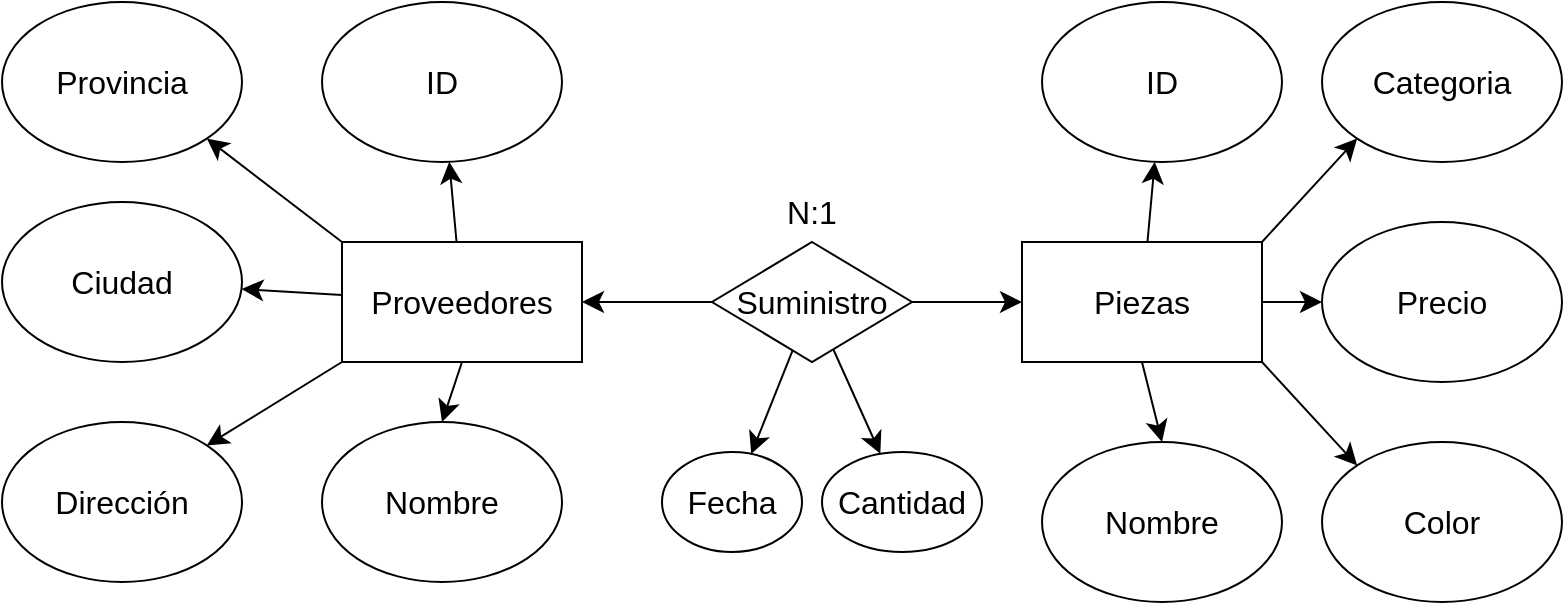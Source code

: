 <mxfile version="23.0.1" type="device">
  <diagram id="R2lEEEUBdFMjLlhIrx00" name="Page-1">
    <mxGraphModel dx="949" dy="1059" grid="1" gridSize="10" guides="1" tooltips="1" connect="1" arrows="1" fold="1" page="1" pageScale="1" pageWidth="850" pageHeight="1100" math="0" shadow="0" extFonts="Permanent Marker^https://fonts.googleapis.com/css?family=Permanent+Marker">
      <root>
        <mxCell id="0" />
        <mxCell id="1" parent="0" />
        <mxCell id="Okfd3d-Vg6BYusJC69hB-7" value="" style="edgeStyle=none;curved=1;rounded=0;orthogonalLoop=1;jettySize=auto;html=1;fontSize=12;startSize=8;endSize=8;" edge="1" parent="1" source="Okfd3d-Vg6BYusJC69hB-1" target="Okfd3d-Vg6BYusJC69hB-6">
          <mxGeometry relative="1" as="geometry" />
        </mxCell>
        <mxCell id="Okfd3d-Vg6BYusJC69hB-8" style="edgeStyle=none;curved=1;rounded=0;orthogonalLoop=1;jettySize=auto;html=1;exitX=0;exitY=0;exitDx=0;exitDy=0;entryX=1;entryY=1;entryDx=0;entryDy=0;fontSize=12;startSize=8;endSize=8;" edge="1" parent="1" source="Okfd3d-Vg6BYusJC69hB-1" target="Okfd3d-Vg6BYusJC69hB-5">
          <mxGeometry relative="1" as="geometry" />
        </mxCell>
        <mxCell id="Okfd3d-Vg6BYusJC69hB-9" value="" style="edgeStyle=none;curved=1;rounded=0;orthogonalLoop=1;jettySize=auto;html=1;fontSize=12;startSize=8;endSize=8;" edge="1" parent="1" source="Okfd3d-Vg6BYusJC69hB-1" target="Okfd3d-Vg6BYusJC69hB-4">
          <mxGeometry relative="1" as="geometry" />
        </mxCell>
        <mxCell id="Okfd3d-Vg6BYusJC69hB-10" style="edgeStyle=none;curved=1;rounded=0;orthogonalLoop=1;jettySize=auto;html=1;exitX=0;exitY=1;exitDx=0;exitDy=0;entryX=1;entryY=0;entryDx=0;entryDy=0;fontSize=12;startSize=8;endSize=8;" edge="1" parent="1" source="Okfd3d-Vg6BYusJC69hB-1" target="Okfd3d-Vg6BYusJC69hB-3">
          <mxGeometry relative="1" as="geometry" />
        </mxCell>
        <mxCell id="Okfd3d-Vg6BYusJC69hB-11" style="edgeStyle=none;curved=1;rounded=0;orthogonalLoop=1;jettySize=auto;html=1;exitX=0.5;exitY=1;exitDx=0;exitDy=0;entryX=0.5;entryY=0;entryDx=0;entryDy=0;fontSize=12;startSize=8;endSize=8;" edge="1" parent="1" source="Okfd3d-Vg6BYusJC69hB-1" target="Okfd3d-Vg6BYusJC69hB-2">
          <mxGeometry relative="1" as="geometry" />
        </mxCell>
        <mxCell id="Okfd3d-Vg6BYusJC69hB-1" value="Proveedores" style="rounded=0;whiteSpace=wrap;html=1;fontSize=16;" vertex="1" parent="1">
          <mxGeometry x="190" y="140" width="120" height="60" as="geometry" />
        </mxCell>
        <mxCell id="Okfd3d-Vg6BYusJC69hB-2" value="Nombre" style="ellipse;whiteSpace=wrap;html=1;fontSize=16;" vertex="1" parent="1">
          <mxGeometry x="180" y="230" width="120" height="80" as="geometry" />
        </mxCell>
        <mxCell id="Okfd3d-Vg6BYusJC69hB-3" value="Dirección" style="ellipse;whiteSpace=wrap;html=1;fontSize=16;" vertex="1" parent="1">
          <mxGeometry x="20" y="230" width="120" height="80" as="geometry" />
        </mxCell>
        <mxCell id="Okfd3d-Vg6BYusJC69hB-4" value="Ciudad" style="ellipse;whiteSpace=wrap;html=1;fontSize=16;" vertex="1" parent="1">
          <mxGeometry x="20" y="120" width="120" height="80" as="geometry" />
        </mxCell>
        <mxCell id="Okfd3d-Vg6BYusJC69hB-5" value="Provincia" style="ellipse;whiteSpace=wrap;html=1;fontSize=16;" vertex="1" parent="1">
          <mxGeometry x="20" y="20" width="120" height="80" as="geometry" />
        </mxCell>
        <mxCell id="Okfd3d-Vg6BYusJC69hB-6" value="ID" style="ellipse;whiteSpace=wrap;html=1;fontSize=16;" vertex="1" parent="1">
          <mxGeometry x="180" y="20" width="120" height="80" as="geometry" />
        </mxCell>
        <mxCell id="Okfd3d-Vg6BYusJC69hB-18" value="" style="edgeStyle=none;curved=1;rounded=0;orthogonalLoop=1;jettySize=auto;html=1;fontSize=12;startSize=8;endSize=8;" edge="1" parent="1" source="Okfd3d-Vg6BYusJC69hB-12" target="Okfd3d-Vg6BYusJC69hB-13">
          <mxGeometry relative="1" as="geometry" />
        </mxCell>
        <mxCell id="Okfd3d-Vg6BYusJC69hB-19" style="edgeStyle=none;curved=1;rounded=0;orthogonalLoop=1;jettySize=auto;html=1;exitX=1;exitY=0;exitDx=0;exitDy=0;entryX=0;entryY=1;entryDx=0;entryDy=0;fontSize=12;startSize=8;endSize=8;" edge="1" parent="1" source="Okfd3d-Vg6BYusJC69hB-12" target="Okfd3d-Vg6BYusJC69hB-17">
          <mxGeometry relative="1" as="geometry" />
        </mxCell>
        <mxCell id="Okfd3d-Vg6BYusJC69hB-20" value="" style="edgeStyle=none;curved=1;rounded=0;orthogonalLoop=1;jettySize=auto;html=1;fontSize=12;startSize=8;endSize=8;" edge="1" parent="1" source="Okfd3d-Vg6BYusJC69hB-12" target="Okfd3d-Vg6BYusJC69hB-16">
          <mxGeometry relative="1" as="geometry" />
        </mxCell>
        <mxCell id="Okfd3d-Vg6BYusJC69hB-21" style="edgeStyle=none;curved=1;rounded=0;orthogonalLoop=1;jettySize=auto;html=1;exitX=1;exitY=1;exitDx=0;exitDy=0;entryX=0;entryY=0;entryDx=0;entryDy=0;fontSize=12;startSize=8;endSize=8;" edge="1" parent="1" source="Okfd3d-Vg6BYusJC69hB-12" target="Okfd3d-Vg6BYusJC69hB-15">
          <mxGeometry relative="1" as="geometry" />
        </mxCell>
        <mxCell id="Okfd3d-Vg6BYusJC69hB-22" style="edgeStyle=none;curved=1;rounded=0;orthogonalLoop=1;jettySize=auto;html=1;exitX=0.5;exitY=1;exitDx=0;exitDy=0;entryX=0.5;entryY=0;entryDx=0;entryDy=0;fontSize=12;startSize=8;endSize=8;" edge="1" parent="1" source="Okfd3d-Vg6BYusJC69hB-12" target="Okfd3d-Vg6BYusJC69hB-14">
          <mxGeometry relative="1" as="geometry" />
        </mxCell>
        <mxCell id="Okfd3d-Vg6BYusJC69hB-12" value="Piezas" style="rounded=0;whiteSpace=wrap;html=1;fontSize=16;" vertex="1" parent="1">
          <mxGeometry x="530" y="140" width="120" height="60" as="geometry" />
        </mxCell>
        <mxCell id="Okfd3d-Vg6BYusJC69hB-13" value="ID" style="ellipse;whiteSpace=wrap;html=1;fontSize=16;" vertex="1" parent="1">
          <mxGeometry x="540" y="20" width="120" height="80" as="geometry" />
        </mxCell>
        <mxCell id="Okfd3d-Vg6BYusJC69hB-14" value="Nombre" style="ellipse;whiteSpace=wrap;html=1;fontSize=16;" vertex="1" parent="1">
          <mxGeometry x="540" y="240" width="120" height="80" as="geometry" />
        </mxCell>
        <mxCell id="Okfd3d-Vg6BYusJC69hB-15" value="Color" style="ellipse;whiteSpace=wrap;html=1;fontSize=16;" vertex="1" parent="1">
          <mxGeometry x="680" y="240" width="120" height="80" as="geometry" />
        </mxCell>
        <mxCell id="Okfd3d-Vg6BYusJC69hB-16" value="Precio" style="ellipse;whiteSpace=wrap;html=1;fontSize=16;" vertex="1" parent="1">
          <mxGeometry x="680" y="130" width="120" height="80" as="geometry" />
        </mxCell>
        <mxCell id="Okfd3d-Vg6BYusJC69hB-17" value="Categoria" style="ellipse;whiteSpace=wrap;html=1;fontSize=16;" vertex="1" parent="1">
          <mxGeometry x="680" y="20" width="120" height="80" as="geometry" />
        </mxCell>
        <mxCell id="Okfd3d-Vg6BYusJC69hB-24" value="" style="edgeStyle=none;curved=1;rounded=0;orthogonalLoop=1;jettySize=auto;html=1;fontSize=12;startSize=8;endSize=8;" edge="1" parent="1" source="Okfd3d-Vg6BYusJC69hB-23" target="Okfd3d-Vg6BYusJC69hB-1">
          <mxGeometry relative="1" as="geometry" />
        </mxCell>
        <mxCell id="Okfd3d-Vg6BYusJC69hB-25" value="" style="edgeStyle=none;curved=1;rounded=0;orthogonalLoop=1;jettySize=auto;html=1;fontSize=12;startSize=8;endSize=8;" edge="1" parent="1" source="Okfd3d-Vg6BYusJC69hB-23" target="Okfd3d-Vg6BYusJC69hB-12">
          <mxGeometry relative="1" as="geometry" />
        </mxCell>
        <mxCell id="Okfd3d-Vg6BYusJC69hB-28" value="" style="edgeStyle=none;curved=1;rounded=0;orthogonalLoop=1;jettySize=auto;html=1;fontSize=12;startSize=8;endSize=8;" edge="1" parent="1" source="Okfd3d-Vg6BYusJC69hB-23" target="Okfd3d-Vg6BYusJC69hB-27">
          <mxGeometry relative="1" as="geometry" />
        </mxCell>
        <mxCell id="Okfd3d-Vg6BYusJC69hB-29" value="" style="edgeStyle=none;curved=1;rounded=0;orthogonalLoop=1;jettySize=auto;html=1;fontSize=12;startSize=8;endSize=8;" edge="1" parent="1" source="Okfd3d-Vg6BYusJC69hB-23" target="Okfd3d-Vg6BYusJC69hB-26">
          <mxGeometry relative="1" as="geometry" />
        </mxCell>
        <mxCell id="Okfd3d-Vg6BYusJC69hB-23" value="Suministro" style="rhombus;whiteSpace=wrap;html=1;fontSize=16;" vertex="1" parent="1">
          <mxGeometry x="375" y="140" width="100" height="60" as="geometry" />
        </mxCell>
        <mxCell id="Okfd3d-Vg6BYusJC69hB-26" value="Fecha" style="ellipse;whiteSpace=wrap;html=1;fontSize=16;" vertex="1" parent="1">
          <mxGeometry x="350" y="245" width="70" height="50" as="geometry" />
        </mxCell>
        <mxCell id="Okfd3d-Vg6BYusJC69hB-27" value="Cantidad" style="ellipse;whiteSpace=wrap;html=1;fontSize=16;" vertex="1" parent="1">
          <mxGeometry x="430" y="245" width="80" height="50" as="geometry" />
        </mxCell>
        <mxCell id="Okfd3d-Vg6BYusJC69hB-30" value="N:1" style="text;html=1;strokeColor=none;fillColor=none;align=center;verticalAlign=middle;whiteSpace=wrap;rounded=0;fontSize=16;" vertex="1" parent="1">
          <mxGeometry x="395" y="110" width="60" height="30" as="geometry" />
        </mxCell>
      </root>
    </mxGraphModel>
  </diagram>
</mxfile>
